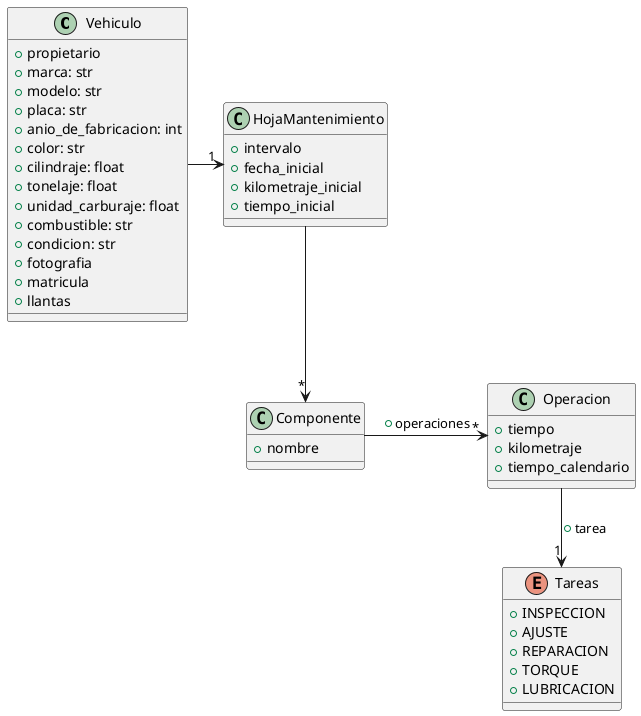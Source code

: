 @startuml mantenimientos

class Vehiculo {
    +propietario
    +marca: str
    +modelo: str
    +placa: str
    +anio_de_fabricacion: int
    +color: str
    +cilindraje: float
    +tonelaje: float
    +unidad_carburaje: float
    +combustible: str
    +condicion: str
    +fotografia
    +matricula
    +llantas
}

class HojaMantenimiento {
    + intervalo
    + fecha_inicial
    + kilometraje_inicial
    + tiempo_inicial
}

class Componente {
    + nombre
}

enum Tareas {
    ' I: Inspeccionar, limpiar y corregir o reemplazar de ser el caso
    + INSPECCION
    ' A: Ajustar
    + AJUSTE
    ' R: Reemplazar o cambiar
    + REPARACION
    ' T: Apretar al torque especificado
    + TORQUE
    ' L: Lubricar o engrasar
    + LUBRICACION
}

class Operacion {
    + tiempo
    + kilometraje
    + tiempo_calendario
}

Vehiculo --right-> "1" HojaMantenimiento
HojaMantenimiento --> "*" Componente
Componente --right-> "*" Operacion : + operaciones
Operacion --> "1" Tareas : + tarea

@enduml